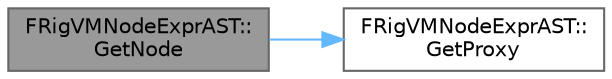 digraph "FRigVMNodeExprAST::GetNode"
{
 // INTERACTIVE_SVG=YES
 // LATEX_PDF_SIZE
  bgcolor="transparent";
  edge [fontname=Helvetica,fontsize=10,labelfontname=Helvetica,labelfontsize=10];
  node [fontname=Helvetica,fontsize=10,shape=box,height=0.2,width=0.4];
  rankdir="LR";
  Node1 [id="Node000001",label="FRigVMNodeExprAST::\lGetNode",height=0.2,width=0.4,color="gray40", fillcolor="grey60", style="filled", fontcolor="black",tooltip=" "];
  Node1 -> Node2 [id="edge1_Node000001_Node000002",color="steelblue1",style="solid",tooltip=" "];
  Node2 [id="Node000002",label="FRigVMNodeExprAST::\lGetProxy",height=0.2,width=0.4,color="grey40", fillcolor="white", style="filled",URL="$d4/dee/classFRigVMNodeExprAST.html#a09e6327fb612c5c6a9ecfc53067da6c4",tooltip="returns the model proxy this expression relates to"];
}
